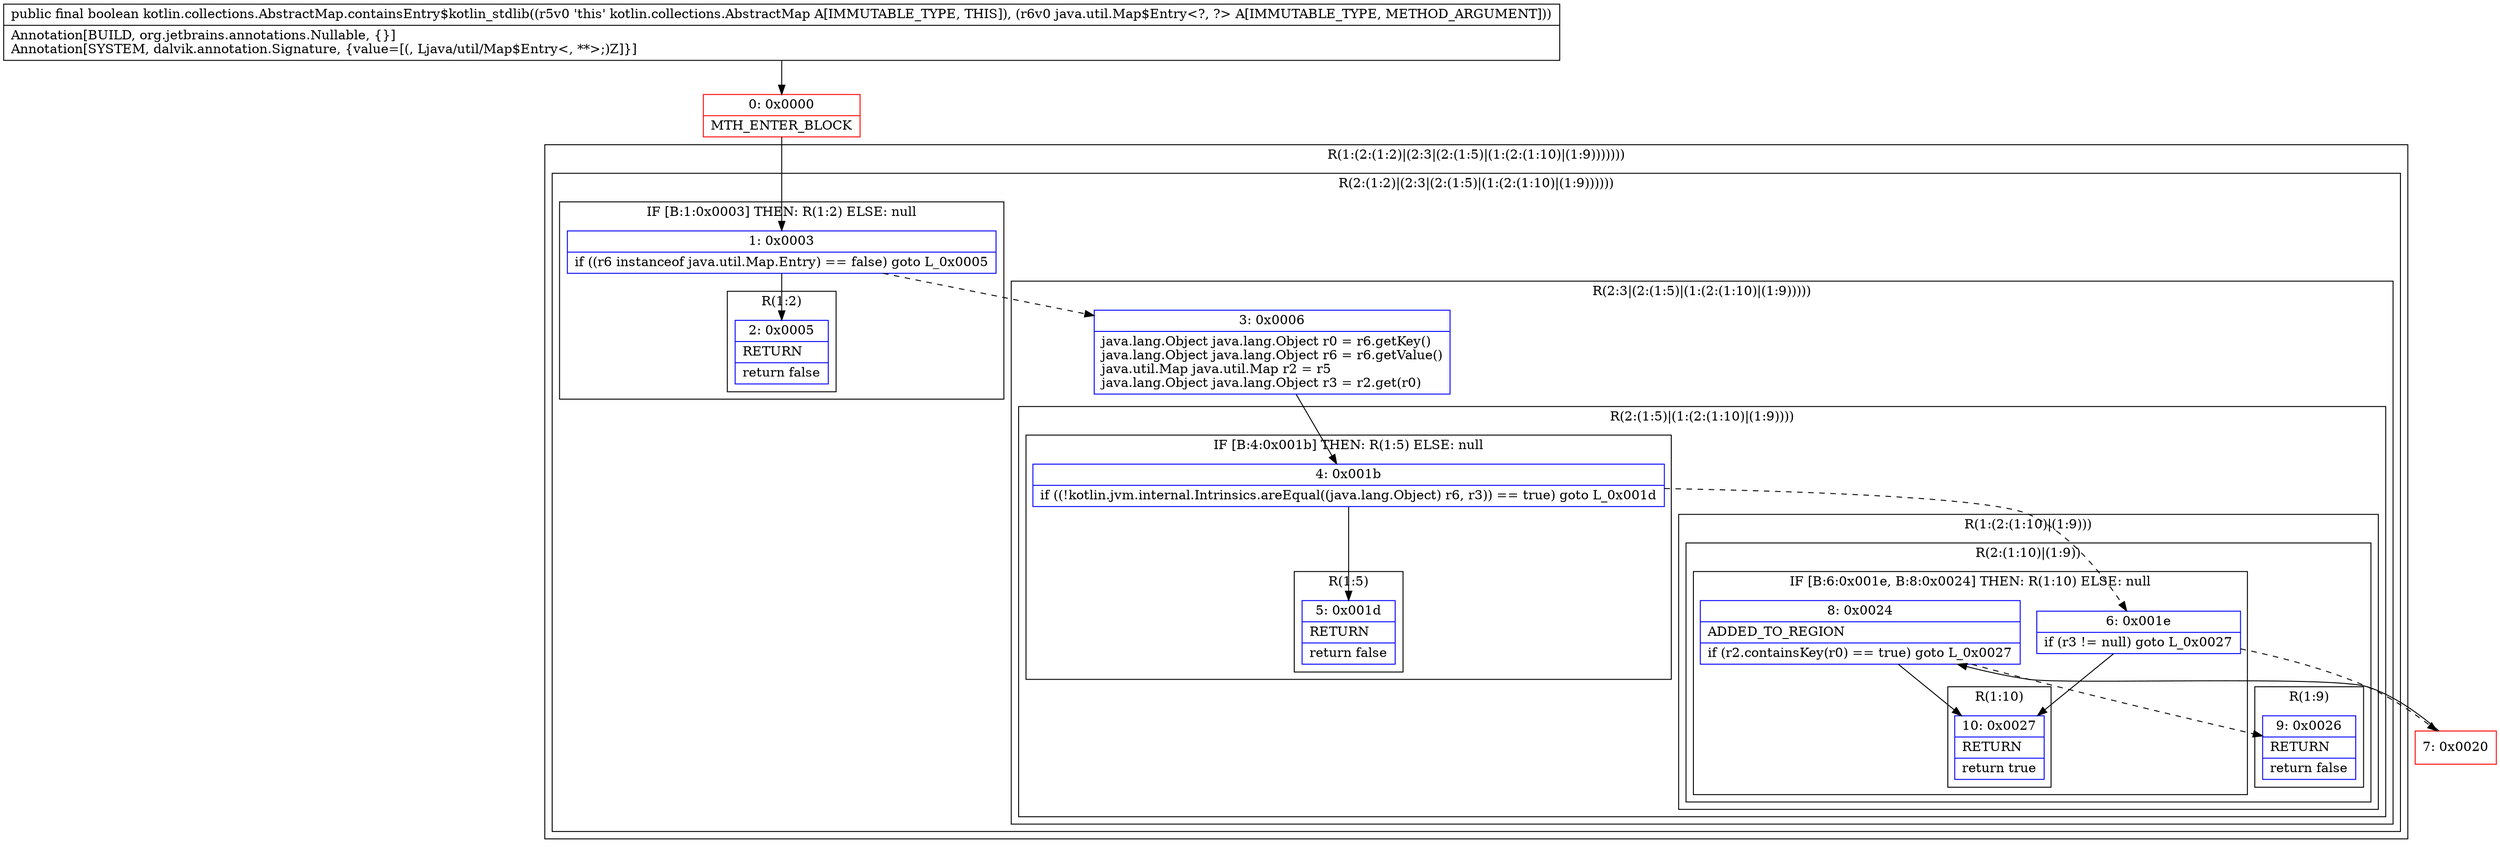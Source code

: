 digraph "CFG forkotlin.collections.AbstractMap.containsEntry$kotlin_stdlib(Ljava\/util\/Map$Entry;)Z" {
subgraph cluster_Region_1509743803 {
label = "R(1:(2:(1:2)|(2:3|(2:(1:5)|(1:(2:(1:10)|(1:9)))))))";
node [shape=record,color=blue];
subgraph cluster_Region_1605969767 {
label = "R(2:(1:2)|(2:3|(2:(1:5)|(1:(2:(1:10)|(1:9))))))";
node [shape=record,color=blue];
subgraph cluster_IfRegion_243953957 {
label = "IF [B:1:0x0003] THEN: R(1:2) ELSE: null";
node [shape=record,color=blue];
Node_1 [shape=record,label="{1\:\ 0x0003|if ((r6 instanceof java.util.Map.Entry) == false) goto L_0x0005\l}"];
subgraph cluster_Region_958479433 {
label = "R(1:2)";
node [shape=record,color=blue];
Node_2 [shape=record,label="{2\:\ 0x0005|RETURN\l|return false\l}"];
}
}
subgraph cluster_Region_400781722 {
label = "R(2:3|(2:(1:5)|(1:(2:(1:10)|(1:9)))))";
node [shape=record,color=blue];
Node_3 [shape=record,label="{3\:\ 0x0006|java.lang.Object java.lang.Object r0 = r6.getKey()\ljava.lang.Object java.lang.Object r6 = r6.getValue()\ljava.util.Map java.util.Map r2 = r5\ljava.lang.Object java.lang.Object r3 = r2.get(r0)\l}"];
subgraph cluster_Region_101131986 {
label = "R(2:(1:5)|(1:(2:(1:10)|(1:9))))";
node [shape=record,color=blue];
subgraph cluster_IfRegion_1945378596 {
label = "IF [B:4:0x001b] THEN: R(1:5) ELSE: null";
node [shape=record,color=blue];
Node_4 [shape=record,label="{4\:\ 0x001b|if ((!kotlin.jvm.internal.Intrinsics.areEqual((java.lang.Object) r6, r3)) == true) goto L_0x001d\l}"];
subgraph cluster_Region_269728618 {
label = "R(1:5)";
node [shape=record,color=blue];
Node_5 [shape=record,label="{5\:\ 0x001d|RETURN\l|return false\l}"];
}
}
subgraph cluster_Region_1305342740 {
label = "R(1:(2:(1:10)|(1:9)))";
node [shape=record,color=blue];
subgraph cluster_Region_2101235088 {
label = "R(2:(1:10)|(1:9))";
node [shape=record,color=blue];
subgraph cluster_IfRegion_72679414 {
label = "IF [B:6:0x001e, B:8:0x0024] THEN: R(1:10) ELSE: null";
node [shape=record,color=blue];
Node_6 [shape=record,label="{6\:\ 0x001e|if (r3 != null) goto L_0x0027\l}"];
Node_8 [shape=record,label="{8\:\ 0x0024|ADDED_TO_REGION\l|if (r2.containsKey(r0) == true) goto L_0x0027\l}"];
subgraph cluster_Region_1110492499 {
label = "R(1:10)";
node [shape=record,color=blue];
Node_10 [shape=record,label="{10\:\ 0x0027|RETURN\l|return true\l}"];
}
}
subgraph cluster_Region_1341517460 {
label = "R(1:9)";
node [shape=record,color=blue];
Node_9 [shape=record,label="{9\:\ 0x0026|RETURN\l|return false\l}"];
}
}
}
}
}
}
}
Node_0 [shape=record,color=red,label="{0\:\ 0x0000|MTH_ENTER_BLOCK\l}"];
Node_7 [shape=record,color=red,label="{7\:\ 0x0020}"];
MethodNode[shape=record,label="{public final boolean kotlin.collections.AbstractMap.containsEntry$kotlin_stdlib((r5v0 'this' kotlin.collections.AbstractMap A[IMMUTABLE_TYPE, THIS]), (r6v0 java.util.Map$Entry\<?, ?\> A[IMMUTABLE_TYPE, METHOD_ARGUMENT]))  | Annotation[BUILD, org.jetbrains.annotations.Nullable, \{\}]\lAnnotation[SYSTEM, dalvik.annotation.Signature, \{value=[(, Ljava\/util\/Map$Entry\<, **\>;)Z]\}]\l}"];
MethodNode -> Node_0;
Node_1 -> Node_2;
Node_1 -> Node_3[style=dashed];
Node_3 -> Node_4;
Node_4 -> Node_5;
Node_4 -> Node_6[style=dashed];
Node_6 -> Node_7[style=dashed];
Node_6 -> Node_10;
Node_8 -> Node_9[style=dashed];
Node_8 -> Node_10;
Node_0 -> Node_1;
Node_7 -> Node_8;
}

